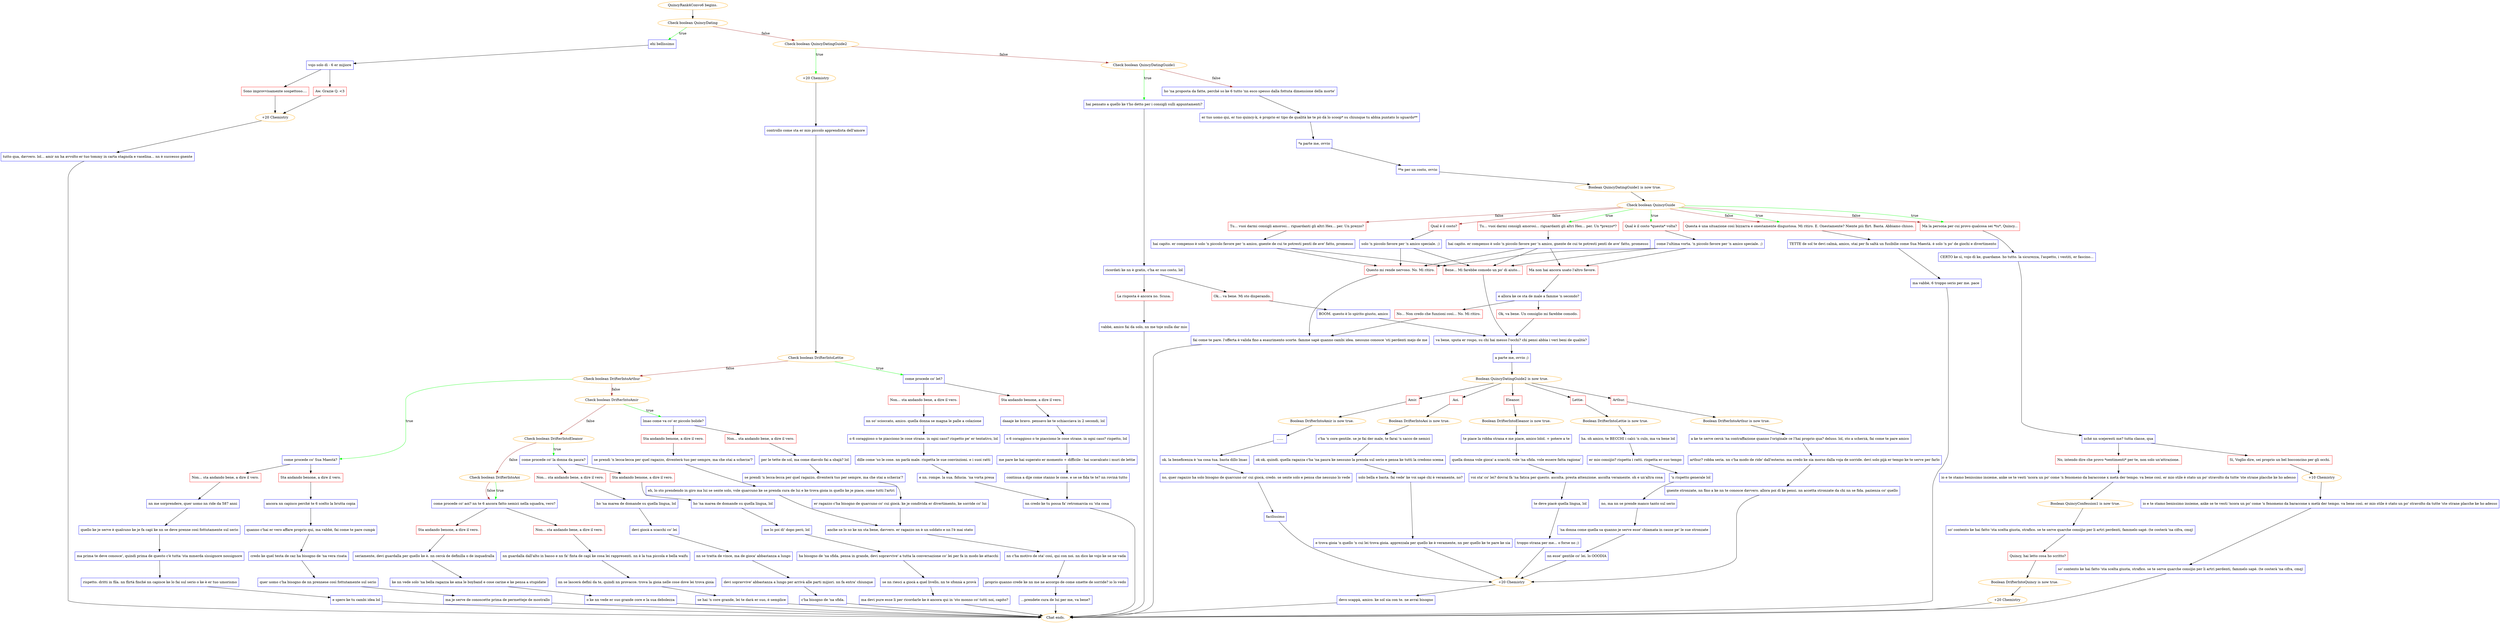 digraph {
	"QuincyRank4Convo6 begins." [color=orange];
		"QuincyRank4Convo6 begins." -> j3584470309;
	j3584470309 [label="Check boolean QuincyDating",color=orange];
		j3584470309 -> j3734277456 [label=true,color=green];
		j3584470309 -> j3491569830 [label=false,color=brown];
	j3734277456 [label="ehi bellissimo",shape=box,color=blue];
		j3734277456 -> j2508620387;
	j3491569830 [label="Check boolean QuincyDatingGuide2",color=orange];
		j3491569830 -> j2377656931 [label=true,color=green];
		j3491569830 -> j2786259275 [label=false,color=brown];
	j2508620387 [label="vojo solo dì - 6 er mijiore",shape=box,color=blue];
		j2508620387 -> j1342322200;
		j2508620387 -> j735290695;
	j2377656931 [label="+20 Chemistry",color=orange];
		j2377656931 -> j2809001889;
	j2786259275 [label="Check boolean QuincyDatingGuide1",color=orange];
		j2786259275 -> j1691267574 [label=true,color=green];
		j2786259275 -> j1919008893 [label=false,color=brown];
	j1342322200 [label="Sono improvvisamente sospettoso....",shape=box,color=red];
		j1342322200 -> j2113190984;
	j735290695 [label="Aw. Grazie Q. <3",shape=box,color=red];
		j735290695 -> j2113190984;
	j2809001889 [label="controllo come sta er mio piccolo apprendista dell'amore",shape=box,color=blue];
		j2809001889 -> j827990467;
	j1691267574 [label="hai pensato a quello ke t'ho detto per i consigli sulli appuntamenti?",shape=box,color=blue];
		j1691267574 -> j4227545266;
	j1919008893 [label="ho 'na proposta da fatte, perché so ke 6 tutto 'nn esco spesso dalla fottuta dimensione della morte'",shape=box,color=blue];
		j1919008893 -> j1143311299;
	j2113190984 [label="+20 Chemistry",color=orange];
		j2113190984 -> j1804963811;
	j827990467 [label="Check boolean DrifterIntoLettie",color=orange];
		j827990467 -> j2547233023 [label=true,color=green];
		j827990467 -> j3407252241 [label=false,color=brown];
	j4227545266 [label="ricordati ke nn è gratis, c'ha er suo costo, lol",shape=box,color=blue];
		j4227545266 -> j3824937059;
		j4227545266 -> j2071267558;
	j1143311299 [label="er tuo uomo qui, er tuo quincy-k, è proprio er tipo de qualità ke te pò dà lo scoop* su chiunque tu abbia puntato lo sguardo**",shape=box,color=blue];
		j1143311299 -> j4265553568;
	j1804963811 [label="tutto qua, davvero. lol... amir nn ha avvolto er tuo tommy in carta stagnola e vaselina... nn è successo gnente",shape=box,color=blue];
		j1804963811 -> "Chat ends.";
	j2547233023 [label="come procede co' let?",shape=box,color=blue];
		j2547233023 -> j3596253436;
		j2547233023 -> j493068908;
	j3407252241 [label="Check boolean DrifterIntoArthur",color=orange];
		j3407252241 -> j452790567 [label=true,color=green];
		j3407252241 -> j3827004038 [label=false,color=brown];
	j3824937059 [label="La risposta è ancora no. Scusa.",shape=box,color=red];
		j3824937059 -> j667464096;
	j2071267558 [label="Ok... va bene. Mi sto disperando.",shape=box,color=red];
		j2071267558 -> j2303355235;
	j4265553568 [label="*a parte me, ovvio",shape=box,color=blue];
		j4265553568 -> j1531907680;
	"Chat ends." [color=orange];
	j3596253436 [label="Sta andando benone, a dire il vero.",shape=box,color=red];
		j3596253436 -> j80202789;
	j493068908 [label="Non... sta andando bene, a dire il vero.",shape=box,color=red];
		j493068908 -> j3096686204;
	j452790567 [label="come procede co' Sua Maestà?",shape=box,color=blue];
		j452790567 -> j2758301493;
		j452790567 -> j791630789;
	j3827004038 [label="Check boolean DrifterIntoAmir",color=orange];
		j3827004038 -> j323368009 [label=true,color=green];
		j3827004038 -> j973123829 [label=false,color=brown];
	j667464096 [label="vabbè, amico fai da solo, nn me toje nulla dar mio",shape=box,color=blue];
		j667464096 -> "Chat ends.";
	j2303355235 [label="BOOM. questo è lo spirito giusto, amico",shape=box,color=blue];
		j2303355235 -> j2652615024;
	j1531907680 [label="**e per un costo, ovvio",shape=box,color=blue];
		j1531907680 -> j134635863;
	j80202789 [label="daaaje ke bravo. pensavo ke te schiacciava in 2 secondi, lol",shape=box,color=blue];
		j80202789 -> j1114185809;
	j3096686204 [label="nn so' scioccato, amico. quella donna se magna le palle a colazione",shape=box,color=blue];
		j3096686204 -> j3279855326;
	j2758301493 [label="Sta andando benone, a dire il vero.",shape=box,color=red];
		j2758301493 -> j840186704;
	j791630789 [label="Non... sta andando bene, a dire il vero.",shape=box,color=red];
		j791630789 -> j558273129;
	j323368009 [label="lmao come va co' er piccolo bolide?",shape=box,color=blue];
		j323368009 -> j1929052277;
		j323368009 -> j301943052;
	j973123829 [label="Check boolean DrifterIntoEleanor",color=orange];
		j973123829 -> j3586318776 [label=true,color=green];
		j973123829 -> j522636645 [label=false,color=brown];
	j2652615024 [label="va bene, sputa er rospo, su chi hai messo l'occhi? chi pensi abbia i veri beni de qualità?",shape=box,color=blue];
		j2652615024 -> j229306789;
	j134635863 [label="Boolean QuincyDatingGuide1 is now true.",color=orange];
		j134635863 -> j1294377651;
	j1114185809 [label="o 6 coraggioso o te piacciono le cose strane. in ogni caso? rispetto, lol",shape=box,color=blue];
		j1114185809 -> j1903649130;
	j3279855326 [label="o 6 coraggioso o te piacciono le cose strane. in ogni caso? rispetto pe' er tentativo, lol",shape=box,color=blue];
		j3279855326 -> j439922548;
	j840186704 [label="ancora nn capisco perché te 6 scelto la brutta copia",shape=box,color=blue];
		j840186704 -> j1179314747;
	j558273129 [label="nn me sorprendere, quer uomo nn ride da 587 anni",shape=box,color=blue];
		j558273129 -> j2391074435;
	j1929052277 [label="Sta andando benone, a dire il vero.",shape=box,color=red];
		j1929052277 -> j2303594470;
	j301943052 [label="Non... sta andando bene, a dire il vero.",shape=box,color=red];
		j301943052 -> j254142387;
	j3586318776 [label="come procede co' la donna da paura?",shape=box,color=blue];
		j3586318776 -> j3912937872;
		j3586318776 -> j588788427;
	j522636645 [label="Check boolean DrifterIntoAoi",color=orange];
		j522636645 -> j4133925330 [label=true,color=green];
		j522636645 -> j4133925330 [label=false,color=brown];
	j229306789 [label="a parte me, ovvio ;)",shape=box,color=blue];
		j229306789 -> j2183745581;
	j1294377651 [label="Check boolean QuincyGuide",color=orange];
		j1294377651 -> j4293336186 [label=true,color=green];
		j1294377651 -> j2245929919 [label=true,color=green];
		j1294377651 -> j3801119373 [label=true,color=green];
		j1294377651 -> j324263703 [label=true,color=green];
		j1294377651 -> j1801370104 [label=false,color=brown];
		j1294377651 -> j2328854079 [label=false,color=brown];
		j1294377651 -> j3801119373 [label=false,color=brown];
		j1294377651 -> j324263703 [label=false,color=brown];
	j1903649130 [label="me pare ke hai superato er momento + difficile - hai scavalcato i muri de lettie",shape=box,color=blue];
		j1903649130 -> j731089626;
	j439922548 [label="dille come 'so le cose. nn parlà male. rispetta le sue convinzioni. e i suoi ratti",shape=box,color=blue];
		j439922548 -> j2694626019;
	j1179314747 [label="quanno c'hai er vero affare proprio qui, ma vabbè, fai come te pare cumpà",shape=box,color=blue];
		j1179314747 -> j3234723979;
	j2391074435 [label="quello ke je serve è qualcuno ke je fa capì ke nn se deve prenne così fottutamente sul serio",shape=box,color=blue];
		j2391074435 -> j1463572697;
	j2303594470 [label="se prendi 'n lecca-lecca per quel ragazzo, diventerà tuo per sempre, ma che stai a scherza'?",shape=box,color=blue];
		j2303594470 -> j3602938501;
	j254142387 [label="per le tette de sol, ma come diavolo fai a sbajà? lol",shape=box,color=blue];
		j254142387 -> j438437144;
	j3912937872 [label="Sta andando benone, a dire il vero.",shape=box,color=red];
		j3912937872 -> j1526243746;
	j588788427 [label="Non... sta andando bene, a dire il vero.",shape=box,color=red];
		j588788427 -> j3142645558;
	j4133925330 [label="come procede co' aoi? nn te 6 ancora fatto nemici nella squadra, vero?",shape=box,color=blue];
		j4133925330 -> j457500883;
		j4133925330 -> j1490192168;
	j2183745581 [label="Boolean QuincyDatingGuide2 is now true.",color=orange];
		j2183745581 -> j124241092;
		j2183745581 -> j3358345496;
		j2183745581 -> j3911321384;
		j2183745581 -> j80464495;
		j2183745581 -> j2742297713;
	j4293336186 [label="Tu... vuoi darmi consigli amorosi... riguardanti gli altri Hex... per. Un *prezzo*?",shape=box,color=red];
		j4293336186 -> j223739756;
	j2245929919 [label="Qual è il costo *questa* volta?",shape=box,color=red];
		j2245929919 -> j3496202579;
	j3801119373 [label="Questa è una situazione così bizzarra e onestamente disgustosa. Mi ritiro. E. Onestamente? Niente più flirt. Basta. Abbiamo chiuso.",shape=box,color=red];
		j3801119373 -> j527333560;
	j324263703 [label="Ma la persona per cui provo qualcosa sei *tu*, Quincy...",shape=box,color=red];
		j324263703 -> j1425079719;
	j1801370104 [label="Qual è il costo?",shape=box,color=red];
		j1801370104 -> j3949413116;
	j2328854079 [label="Tu... vuoi darmi consigli amorosi... riguardanti gli altri Hex... per. Un prezzo?",shape=box,color=red];
		j2328854079 -> j3748712434;
	j731089626 [label="continua a dije come stanno le cose. e se se fida te te? nn rovinà tutto",shape=box,color=blue];
		j731089626 -> j3599967705;
	j2694626019 [label="e nn. rompe. la sua. fiducia. 'na vorta presa",shape=box,color=blue];
		j2694626019 -> j3599967705;
	j3234723979 [label="credo ke quel testa de caz ha bisogno de 'na vera risata",shape=box,color=blue];
		j3234723979 -> j519602266;
	j1463572697 [label="ma prima te deve conosce', quindi prima de questo c'è tutta 'sta mmerda sìssignore nossignore",shape=box,color=blue];
		j1463572697 -> j3205959429;
	j3602938501 [label="eh, lo sto prendendo in giro ma lui se sente solo, vole quarcuno ke se prenda cura de lui e ke trova gioia in quello ke je piace, come tutti l'artri",shape=box,color=blue];
		j3602938501 -> j2490666221;
	j438437144 [label="se prendi 'n lecca-lecca per quel ragazzo, diventerà tuo per sempre, ma che stai a scherza'?",shape=box,color=blue];
		j438437144 -> j1561123819;
	j1526243746 [label="ho 'na marea de domande su quella lingua, lol",shape=box,color=blue];
		j1526243746 -> j3898703;
	j3142645558 [label="ho 'na marea de domande su quella lingua, lol",shape=box,color=blue];
		j3142645558 -> j2141640267;
	j457500883 [label="Sta andando benone, a dire il vero.",shape=box,color=red];
		j457500883 -> j2887710417;
	j1490192168 [label="Non... sta andando bene, a dire il vero.",shape=box,color=red];
		j1490192168 -> j3621471142;
	j124241092 [label="Lettie.",shape=box,color=red];
		j124241092 -> j2219021284;
	j3358345496 [label="Arthur.",shape=box,color=red];
		j3358345496 -> j2325093050;
	j3911321384 [label="Amir.",shape=box,color=red];
		j3911321384 -> j3988397302;
	j80464495 [label="Eleanor.",shape=box,color=red];
		j80464495 -> j267677270;
	j2742297713 [label="Aoi.",shape=box,color=red];
		j2742297713 -> j3819824145;
	j223739756 [label="hai capito. er compenso è solo 'n piccolo favore per 'n amico, gnente de cui te potresti pentì de ave' fatto, promesso",shape=box,color=blue];
		j223739756 -> j2892145141;
		j223739756 -> j971985282;
		j223739756 -> j4011989640;
	j3496202579 [label="come l'ultima vorta. 'n piccolo favore per 'n amico speciale. ;)",shape=box,color=blue];
		j3496202579 -> j2892145141;
		j3496202579 -> j971985282;
		j3496202579 -> j4011989640;
	j527333560 [label="TETTE de sol te devi calmà, amico, stai per fa saltà un fusibilie come Sua Maestà. è solo 'n po' de giochi e divertimento",shape=box,color=blue];
		j527333560 -> j1631864485;
	j1425079719 [label="CERTO ke sì, vojo dì ke, guardame. ho tutto. la sicurezza, l'aspetto, i vestiti, er fascino...",shape=box,color=blue];
		j1425079719 -> j1401719617;
	j3949413116 [label="solo 'n piccolo favore per 'n amico speciale. ;)",shape=box,color=blue];
		j3949413116 -> j971985282;
		j3949413116 -> j4011989640;
	j3748712434 [label="hai capito. er compenso è solo 'n piccolo favore per 'n amico, gnente de cui te potresti pentì de ave' fatto, promesso",shape=box,color=blue];
		j3748712434 -> j971985282;
		j3748712434 -> j4011989640;
	j3599967705 [label="nn credo ke tu possa fa' retromarcia su 'sta cosa",shape=box,color=blue];
		j3599967705 -> "Chat ends.";
	j519602266 [label="quer uomo c'ha bisogno de nn prennese così fottutamente sul serio",shape=box,color=blue];
		j519602266 -> j1615331611;
	j3205959429 [label="rispetto. dritti in fila. nn flirtà finché nn capisce ke lo fai sul serio o ke è er tuo umorismo",shape=box,color=blue];
		j3205959429 -> j2309719233;
	j2490666221 [label="anche se lo so ke nn sta bene, davvero. er ragazzo nn è un soldato e nn l'è mai stato",shape=box,color=blue];
		j2490666221 -> j2428674963;
	j1561123819 [label="er ragazzo c'ha bisogno de quarcuno co' cui giocà. ke je condivida er divertimento, ke sorride co' lui",shape=box,color=blue];
		j1561123819 -> j2490666221;
	j3898703 [label="me lo poi di' dopo però, lol",shape=box,color=blue];
		j3898703 -> j3842902869;
	j2141640267 [label="devi giocà a scacchi co' lei",shape=box,color=blue];
		j2141640267 -> j2313350960;
	j2887710417 [label="seriamente, devi guardalla per quello ke è. nn cercà de definilla o de inquadralla",shape=box,color=blue];
		j2887710417 -> j2787706029;
	j3621471142 [label="nn guardalla dall'alto in basso e nn fa' finta de capì ke cosa lei rappresenti. nn è la tua piccola e bella waifu",shape=box,color=blue];
		j3621471142 -> j1601665271;
	j2219021284 [label="Boolean DrifterIntoLettie is now true.",color=orange];
		j2219021284 -> j34862557;
	j2325093050 [label="Boolean DrifterIntoArthur is now true.",color=orange];
		j2325093050 -> j1250832141;
	j3988397302 [label="Boolean DrifterIntoAmir is now true.",color=orange];
		j3988397302 -> j2039772800;
	j267677270 [label="Boolean DrifterIntoEleanor is now true.",color=orange];
		j267677270 -> j3342622323;
	j3819824145 [label="Boolean DrifterIntoAoi is now true.",color=orange];
		j3819824145 -> j2445284990;
	j2892145141 [label="Ma non hai ancora usato l'altro favore.",shape=box,color=red];
		j2892145141 -> j898610473;
	j971985282 [label="Questo mi rende nervoso. No. Mi ritiro.",shape=box,color=red];
		j971985282 -> j1556438576;
	j4011989640 [label="Bene... Mi farebbe comodo un po' di aiuto...",shape=box,color=red];
		j4011989640 -> j2652615024;
	j1631864485 [label="ma vabbè, 6 troppo serio per me. pace",shape=box,color=blue];
		j1631864485 -> "Chat ends.";
	j1401719617 [label="xché nn scejeresti me? tutta classe, qua",shape=box,color=blue];
		j1401719617 -> j1944447240;
		j1401719617 -> j3896561999;
	j1615331611 [label="ma je serve de conoscette prima de permetteje de mostrallo",shape=box,color=blue];
		j1615331611 -> "Chat ends.";
	j2309719233 [label="e spero ke tu cambi idea lol",shape=box,color=blue];
		j2309719233 -> "Chat ends.";
	j2428674963 [label="nn c'ha motivo de sta' così, qui con noi. nn dico ke vojo ke se ne vada",shape=box,color=blue];
		j2428674963 -> j363414532;
	j3842902869 [label="ha bisogno de 'na sfida. pensa in grande, devi sopravvive' a tutta la conversazione co' lei per fa in modo ke attacchi",shape=box,color=blue];
		j3842902869 -> j4109398502;
	j2313350960 [label="nn se tratta de vince, ma de gioca' abbastanza a lungo",shape=box,color=blue];
		j2313350960 -> j3936916664;
	j2787706029 [label="ke nn vede solo 'na bella ragazza ke ama le boyband e cose carine e ke pensa a stupidate",shape=box,color=blue];
		j2787706029 -> j950290348;
	j1601665271 [label="nn se lascerà definì da te, quindi nn provacce. trova la gioia nelle cose dove lei trova gioia",shape=box,color=blue];
		j1601665271 -> j1649007998;
	j34862557 [label="ha. oh amico, te BECCHI i calci 'n culo, ma va bene lol",shape=box,color=blue];
		j34862557 -> j4114746869;
	j1250832141 [label="a ke te serve cercà 'na contraffazione quanno l'originale ce l'hai proprio qua? deluso. lol, sto a scherzà, fai come te pare amico",shape=box,color=blue];
		j1250832141 -> j1615003177;
	j2039772800 [label="......",shape=box,color=blue];
		j2039772800 -> j876276331;
	j3342622323 [label="te piace la robba strana e me piace, amico lolol. + potere a te",shape=box,color=blue];
		j3342622323 -> j2401519284;
	j2445284990 [label="c'ha 'n core gentile. se je fai der male, te farai 'n sacco de nemici",shape=box,color=blue];
		j2445284990 -> j3200300858;
	j898610473 [label="e allora ke ce sta de male a famme 'n secondo?",shape=box,color=blue];
		j898610473 -> j3327880383;
		j898610473 -> j2730449731;
	j1556438576 [label="fai come te pare. l'offerta è valida fino a esaurimento scorte. famme sapè quanno cambi idea. nessuno conosce 'sti perdenti mejo de me",shape=box,color=blue];
		j1556438576 -> "Chat ends.";
	j1944447240 [label="No, intendo dire che provo *sentimenti* per te, non solo un'attrazione.",shape=box,color=red];
		j1944447240 -> j2905052846;
	j3896561999 [label="Sì, Voglio dire, sei proprio un bel bocconcino per gli occhi.",shape=box,color=red];
		j3896561999 -> j3842518517;
	j363414532 [label="proprio quanno crede ke nn me ne accorgo de come smette de sorride? io lo vedo",shape=box,color=blue];
		j363414532 -> j834479244;
	j4109398502 [label="se nn riesci a giocà a quel livello, nn te sfonnà a provà",shape=box,color=blue];
		j4109398502 -> j217507313;
	j3936916664 [label="devi sopravvive' abbastanza a lungo per arrivà alle parti mijiori. nn fa entra' chiunque",shape=box,color=blue];
		j3936916664 -> j3447831924;
	j950290348 [label="o ke nn vede er suo grande core e la sua debolezza",shape=box,color=blue];
		j950290348 -> "Chat ends.";
	j1649007998 [label="se hai 'n core grande, lei te darà er suo, è semplice",shape=box,color=blue];
		j1649007998 -> "Chat ends.";
	j4114746869 [label="er mio consijio? rispetta i ratti. rispetta er suo tempo",shape=box,color=blue];
		j4114746869 -> j330076924;
	j1615003177 [label="arthur? robba seria. nn c'ha modo de ride' dall'esterno. ma credo ke sia morso dalla voja de sorride. devi solo pijà er tempo ke te serve per farlo",shape=box,color=blue];
		j1615003177 -> j1047850556;
	j876276331 [label="ok. la beneficenza è 'na cosa tua. basta dillo lmao",shape=box,color=blue];
		j876276331 -> j2930899441;
	j2401519284 [label="quella donna vole gioca' a scacchi. vole 'na sfida. vole essere fatta ragiona'",shape=box,color=blue];
		j2401519284 -> j1831970935;
	j3200300858 [label="ok ok. quindi. quella ragazza c'ha 'na paura ke nessuno la prenda sul serio e pensa ke tutti la credono scema",shape=box,color=blue];
		j3200300858 -> j2827444156;
	j3327880383 [label="No... Non credo che funzioni così... No. Mi ritiro.",shape=box,color=red];
		j3327880383 -> j1556438576;
	j2730449731 [label="Ok, va bene. Un consiglio mi farebbe comodo.",shape=box,color=red];
		j2730449731 -> j2652615024;
	j2905052846 [label="io e te stamo benissimo insieme, anke se te vesti 'ncora un po' come 'n fenomeno da baraccone x metà der tempo. va bene così. er mio stile è stato un po' stravolto da tutte 'ste strane placche ke ho adesso",shape=box,color=blue];
		j2905052846 -> j1142878670;
	j3842518517 [label="+10 Chemistry",color=orange];
		j3842518517 -> j268919257;
	j834479244 [label="...prendete cura de lui per me, va bene?",shape=box,color=blue];
		j834479244 -> "Chat ends.";
	j217507313 [label="ma devi pure esse lì per ricordarle ke è ancora qui in 'sto monno co' tutti noi, capito?",shape=box,color=blue];
		j217507313 -> "Chat ends.";
	j3447831924 [label="c'ha bisogno de 'na sfida.",shape=box,color=blue];
		j3447831924 -> "Chat ends.";
	j330076924 [label="'n rispetto generale lol",shape=box,color=blue];
		j330076924 -> j2385925057;
	j1047850556 [label="gnente stronzate, nn fino a ke nn te conosce davvero. allora poi dì ke pensi. nn accetta stronzate da chi nn se fida. pazienza co' quello",shape=box,color=blue];
		j1047850556 -> j244786316;
	j2930899441 [label="no, quer ragazzo ha solo bisogno de quarcuno co' cui giocà, credo. se sente solo e pensa che nessuno lo vede",shape=box,color=blue];
		j2930899441 -> j4134131409;
	j1831970935 [label="voi sta' co' lei? dovrai fà 'na fatica per questo. ascolta. presta attenzione. ascolta veramente. oh e un'altra cosa",shape=box,color=blue];
		j1831970935 -> j2641670869;
	j2827444156 [label="solo bella e basta. fai vede' ke voi sapè chi è veramente, no?",shape=box,color=blue];
		j2827444156 -> j1638822205;
	j1142878670 [label="Boolean QuincyConfession1 is now true.",color=orange];
		j1142878670 -> j1195974123;
	j268919257 [label="io e te stamo benissimo insieme, anke se te vesti 'ncora un po' come 'n fenomeno da baraccone x metà der tempo. va bene così. er mio stile è stato un po' stravolto da tutte 'ste strane placche ke ho adesso",shape=box,color=blue];
		j268919257 -> j512860118;
	j2385925057 [label="no, ma nn se prende manco tanto sul serio",shape=box,color=blue];
		j2385925057 -> j1665294962;
	j244786316 [label="+20 Chemistry",color=orange];
		j244786316 -> j1191770121;
	j4134131409 [label="facilissimo",shape=box,color=blue];
		j4134131409 -> j244786316;
	j2641670869 [label="te deve piacè quella lingua, lol",shape=box,color=blue];
		j2641670869 -> j1257407069;
	j1638822205 [label="e trova gioia 'n quello 'n cui lei trova gioia. apprezzala per quello ke è veramente, nn per quello ke te pare ke sia",shape=box,color=blue];
		j1638822205 -> j244786316;
	j1195974123 [label="so' contento ke hai fatto 'sta scelta giusta, strafico. se te serve quarche consijio per li artri perdenti, fammelo sapè. (te costerà 'na cifra, cmq)",shape=box,color=blue];
		j1195974123 -> j152560021;
	j512860118 [label="so' contento ke hai fatto 'sta scelta giusta, strafico. se te serve quarche consijio per li artri perdenti, fammelo sapè. (te costerà 'na cifra, cmq)",shape=box,color=blue];
		j512860118 -> "Chat ends.";
	j1665294962 [label="'na donna come quella sa quanno je serve esse' chiamata in cause pe' le sue stronzate",shape=box,color=blue];
		j1665294962 -> j2865055154;
	j1191770121 [label="devo scappà, amico. ke sol sia con te. ne avrai bisogno",shape=box,color=blue];
		j1191770121 -> "Chat ends.";
	j1257407069 [label="troppo strana per me... o forse no ;)",shape=box,color=blue];
		j1257407069 -> j244786316;
	j152560021 [label="Quincy, hai letto cosa ho scritto?",shape=box,color=red];
		j152560021 -> j3495181317;
	j2865055154 [label="nn esse' gentile co' lei. lo OOODIA",shape=box,color=blue];
		j2865055154 -> j244786316;
	j3495181317 [label="Boolean DrifterIntoQuincy is now true.",color=orange];
		j3495181317 -> j2895199346;
	j2895199346 [label="+20 Chemistry",color=orange];
		j2895199346 -> "Chat ends.";
}